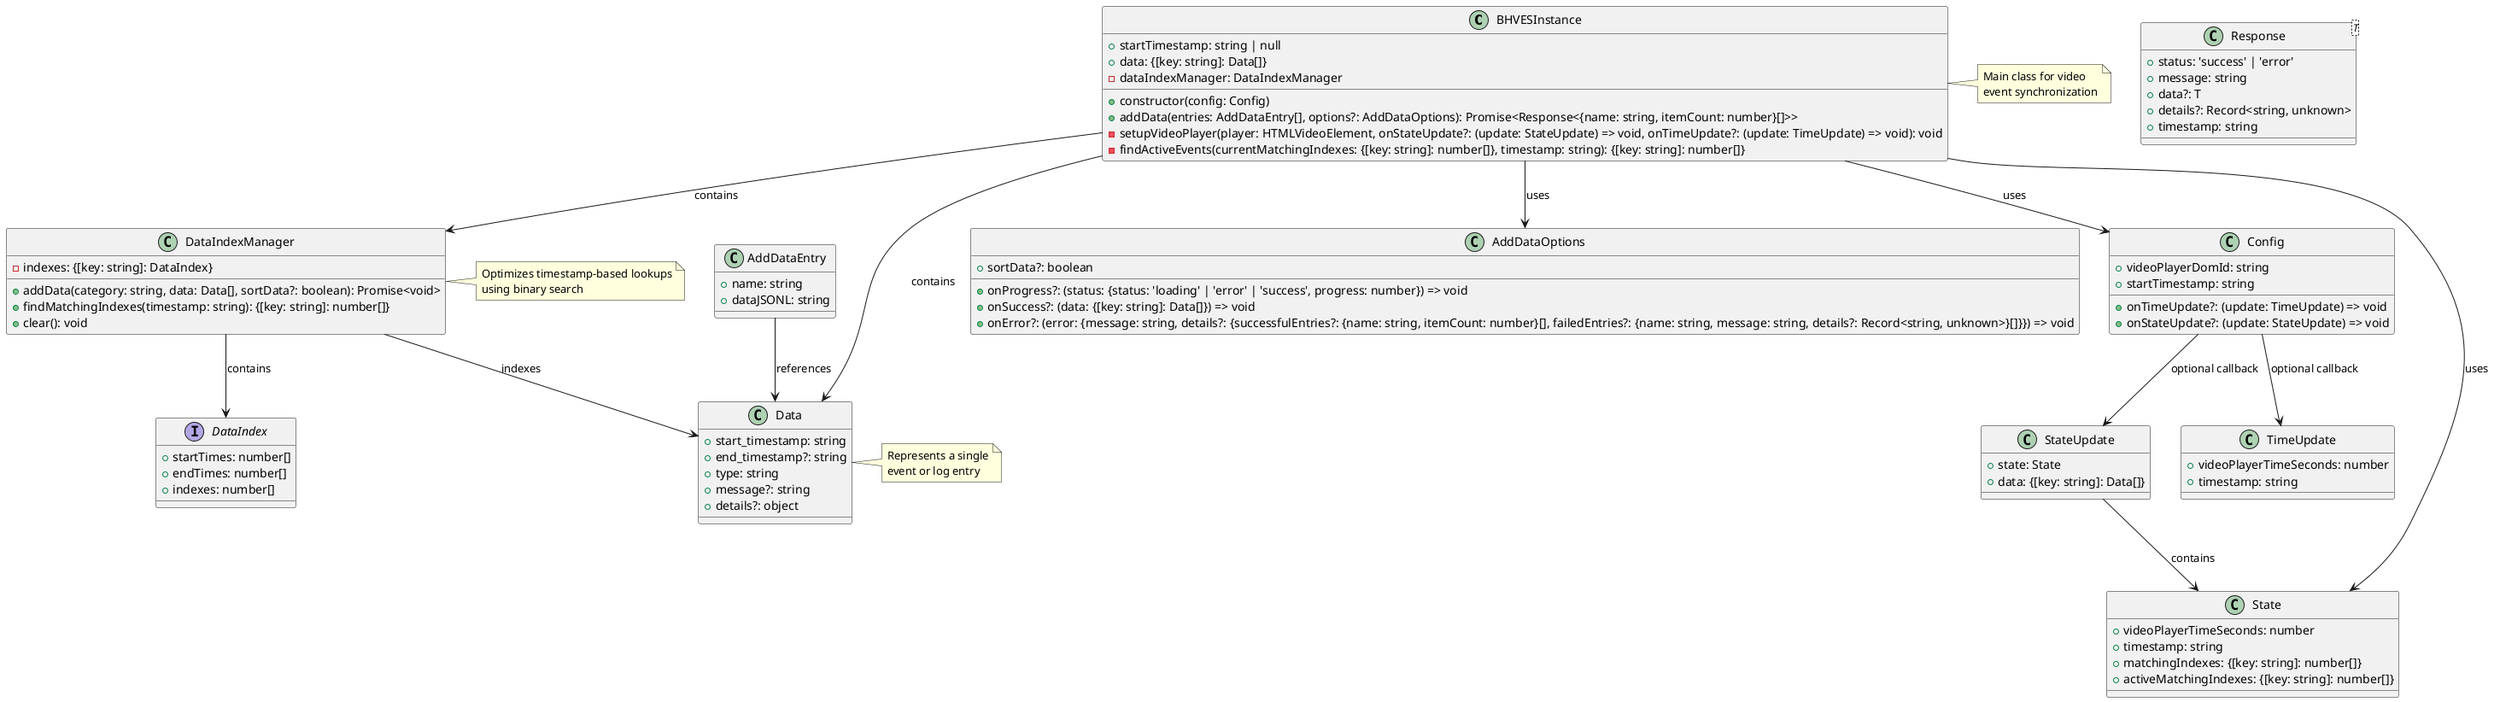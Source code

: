@startuml BHVES Detailed Class Diagram

' Main BHVES Interface
class BHVESInstance {
  +startTimestamp: string | null
  +data: {[key: string]: Data[]}
  -dataIndexManager: DataIndexManager
  +constructor(config: Config)
  +addData(entries: AddDataEntry[], options?: AddDataOptions): Promise<Response<{name: string, itemCount: number}[]>>
  -setupVideoPlayer(player: HTMLVideoElement, onStateUpdate?: (update: StateUpdate) => void, onTimeUpdate?: (update: TimeUpdate) => void): void
  -findActiveEvents(currentMatchingIndexes: {[key: string]: number[]}, timestamp: string): {[key: string]: number[]}
}

' Configuration and Request Types
class Config {
  +videoPlayerDomId: string
  +startTimestamp: string
  +onTimeUpdate?: (update: TimeUpdate) => void
  +onStateUpdate?: (update: StateUpdate) => void
}

class AddDataEntry {
  +name: string
  +dataJSONL: string
}

class AddDataOptions {
  +onProgress?: (status: {status: 'loading' | 'error' | 'success', progress: number}) => void
  +onSuccess?: (data: {[key: string]: Data[]}) => void
  +onError?: (error: {message: string, details?: {successfulEntries?: {name: string, itemCount: number}[], failedEntries?: {name: string, message: string, details?: Record<string, unknown>}[]}}) => void
  +sortData?: boolean
}

' Data Structures
class Data {
  +start_timestamp: string
  +end_timestamp?: string
  +type: string
  +message?: string
  +details?: object
}

class State {
  +videoPlayerTimeSeconds: number
  +timestamp: string
  +matchingIndexes: {[key: string]: number[]}
  +activeMatchingIndexes: {[key: string]: number[]}
}

' Callback Types
class TimeUpdate {
  +videoPlayerTimeSeconds: number
  +timestamp: string
}

class StateUpdate {
  +state: State
  +data: {[key: string]: Data[]}
}

' Time Index Components
class DataIndexManager {
  -indexes: {[key: string]: DataIndex}
  +addData(category: string, data: Data[], sortData?: boolean): Promise<void>
  +findMatchingIndexes(timestamp: string): {[key: string]: number[]}
  +clear(): void
}

interface DataIndex {
  +startTimes: number[]
  +endTimes: number[]
  +indexes: number[]
}

' Response Types
class Response<T> {
  +status: 'success' | 'error'
  +message: string
  +data?: T
  +details?: Record<string, unknown>
  +timestamp: string
}

' Relationships
BHVESInstance --> Config: uses
BHVESInstance --> Data: contains
BHVESInstance --> State: uses
BHVESInstance --> DataIndexManager: contains
BHVESInstance --> AddDataOptions: uses
DataIndexManager --> DataIndex: contains
DataIndexManager --> Data: indexes
Config --> TimeUpdate: optional callback
Config --> StateUpdate: optional callback
AddDataEntry --> Data: references
StateUpdate --> State: contains

' Notes
note right of DataIndexManager
  Optimizes timestamp-based lookups
  using binary search
end note

note right of BHVESInstance
  Main class for video
  event synchronization
end note

note right of Data
  Represents a single
  event or log entry
end note

@enduml 